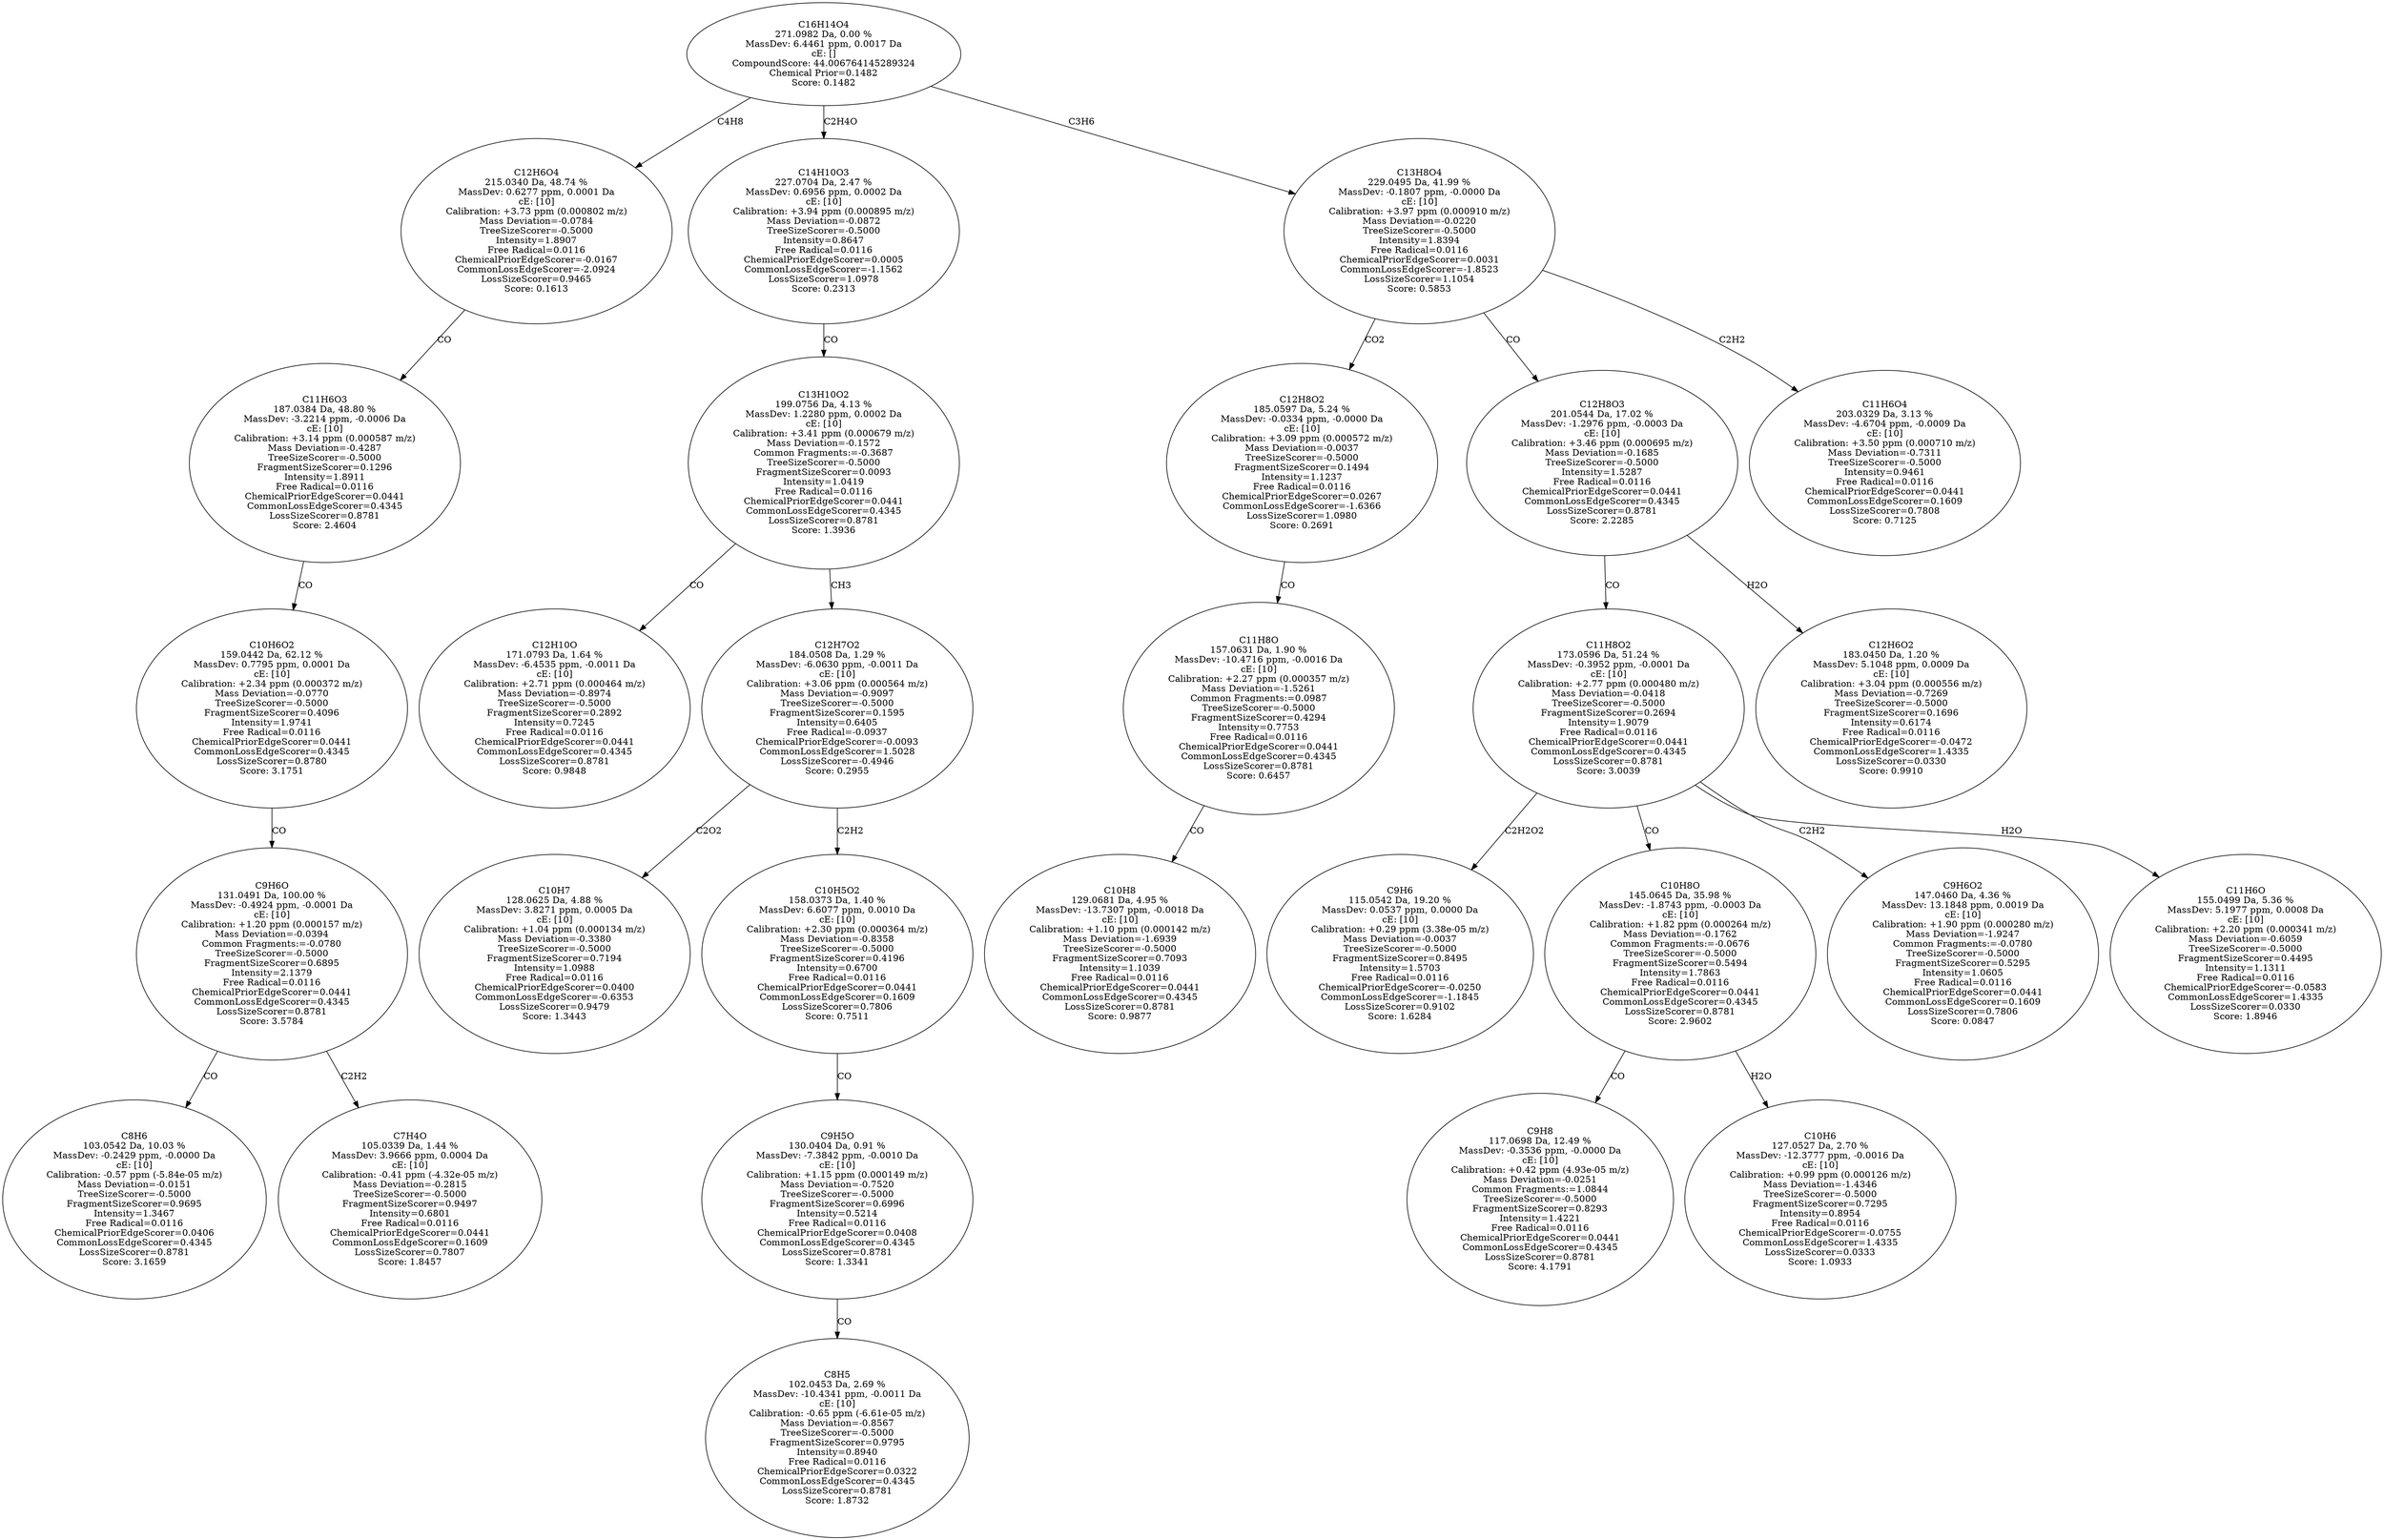 strict digraph {
v1 [label="C8H6\n103.0542 Da, 10.03 %\nMassDev: -0.2429 ppm, -0.0000 Da\ncE: [10]\nCalibration: -0.57 ppm (-5.84e-05 m/z)\nMass Deviation=-0.0151\nTreeSizeScorer=-0.5000\nFragmentSizeScorer=0.9695\nIntensity=1.3467\nFree Radical=0.0116\nChemicalPriorEdgeScorer=0.0406\nCommonLossEdgeScorer=0.4345\nLossSizeScorer=0.8781\nScore: 3.1659"];
v2 [label="C7H4O\n105.0339 Da, 1.44 %\nMassDev: 3.9666 ppm, 0.0004 Da\ncE: [10]\nCalibration: -0.41 ppm (-4.32e-05 m/z)\nMass Deviation=-0.2815\nTreeSizeScorer=-0.5000\nFragmentSizeScorer=0.9497\nIntensity=0.6801\nFree Radical=0.0116\nChemicalPriorEdgeScorer=0.0441\nCommonLossEdgeScorer=0.1609\nLossSizeScorer=0.7807\nScore: 1.8457"];
v3 [label="C9H6O\n131.0491 Da, 100.00 %\nMassDev: -0.4924 ppm, -0.0001 Da\ncE: [10]\nCalibration: +1.20 ppm (0.000157 m/z)\nMass Deviation=-0.0394\nCommon Fragments:=-0.0780\nTreeSizeScorer=-0.5000\nFragmentSizeScorer=0.6895\nIntensity=2.1379\nFree Radical=0.0116\nChemicalPriorEdgeScorer=0.0441\nCommonLossEdgeScorer=0.4345\nLossSizeScorer=0.8781\nScore: 3.5784"];
v4 [label="C10H6O2\n159.0442 Da, 62.12 %\nMassDev: 0.7795 ppm, 0.0001 Da\ncE: [10]\nCalibration: +2.34 ppm (0.000372 m/z)\nMass Deviation=-0.0770\nTreeSizeScorer=-0.5000\nFragmentSizeScorer=0.4096\nIntensity=1.9741\nFree Radical=0.0116\nChemicalPriorEdgeScorer=0.0441\nCommonLossEdgeScorer=0.4345\nLossSizeScorer=0.8780\nScore: 3.1751"];
v5 [label="C11H6O3\n187.0384 Da, 48.80 %\nMassDev: -3.2214 ppm, -0.0006 Da\ncE: [10]\nCalibration: +3.14 ppm (0.000587 m/z)\nMass Deviation=-0.4287\nTreeSizeScorer=-0.5000\nFragmentSizeScorer=0.1296\nIntensity=1.8911\nFree Radical=0.0116\nChemicalPriorEdgeScorer=0.0441\nCommonLossEdgeScorer=0.4345\nLossSizeScorer=0.8781\nScore: 2.4604"];
v6 [label="C12H6O4\n215.0340 Da, 48.74 %\nMassDev: 0.6277 ppm, 0.0001 Da\ncE: [10]\nCalibration: +3.73 ppm (0.000802 m/z)\nMass Deviation=-0.0784\nTreeSizeScorer=-0.5000\nIntensity=1.8907\nFree Radical=0.0116\nChemicalPriorEdgeScorer=-0.0167\nCommonLossEdgeScorer=-2.0924\nLossSizeScorer=0.9465\nScore: 0.1613"];
v7 [label="C12H10O\n171.0793 Da, 1.64 %\nMassDev: -6.4535 ppm, -0.0011 Da\ncE: [10]\nCalibration: +2.71 ppm (0.000464 m/z)\nMass Deviation=-0.8974\nTreeSizeScorer=-0.5000\nFragmentSizeScorer=0.2892\nIntensity=0.7245\nFree Radical=0.0116\nChemicalPriorEdgeScorer=0.0441\nCommonLossEdgeScorer=0.4345\nLossSizeScorer=0.8781\nScore: 0.9848"];
v8 [label="C10H7\n128.0625 Da, 4.88 %\nMassDev: 3.8271 ppm, 0.0005 Da\ncE: [10]\nCalibration: +1.04 ppm (0.000134 m/z)\nMass Deviation=-0.3380\nTreeSizeScorer=-0.5000\nFragmentSizeScorer=0.7194\nIntensity=1.0988\nFree Radical=0.0116\nChemicalPriorEdgeScorer=0.0400\nCommonLossEdgeScorer=-0.6353\nLossSizeScorer=0.9479\nScore: 1.3443"];
v9 [label="C8H5\n102.0453 Da, 2.69 %\nMassDev: -10.4341 ppm, -0.0011 Da\ncE: [10]\nCalibration: -0.65 ppm (-6.61e-05 m/z)\nMass Deviation=-0.8567\nTreeSizeScorer=-0.5000\nFragmentSizeScorer=0.9795\nIntensity=0.8940\nFree Radical=0.0116\nChemicalPriorEdgeScorer=0.0322\nCommonLossEdgeScorer=0.4345\nLossSizeScorer=0.8781\nScore: 1.8732"];
v10 [label="C9H5O\n130.0404 Da, 0.91 %\nMassDev: -7.3842 ppm, -0.0010 Da\ncE: [10]\nCalibration: +1.15 ppm (0.000149 m/z)\nMass Deviation=-0.7520\nTreeSizeScorer=-0.5000\nFragmentSizeScorer=0.6996\nIntensity=0.5214\nFree Radical=0.0116\nChemicalPriorEdgeScorer=0.0408\nCommonLossEdgeScorer=0.4345\nLossSizeScorer=0.8781\nScore: 1.3341"];
v11 [label="C10H5O2\n158.0373 Da, 1.40 %\nMassDev: 6.6077 ppm, 0.0010 Da\ncE: [10]\nCalibration: +2.30 ppm (0.000364 m/z)\nMass Deviation=-0.8358\nTreeSizeScorer=-0.5000\nFragmentSizeScorer=0.4196\nIntensity=0.6700\nFree Radical=0.0116\nChemicalPriorEdgeScorer=0.0441\nCommonLossEdgeScorer=0.1609\nLossSizeScorer=0.7806\nScore: 0.7511"];
v12 [label="C12H7O2\n184.0508 Da, 1.29 %\nMassDev: -6.0630 ppm, -0.0011 Da\ncE: [10]\nCalibration: +3.06 ppm (0.000564 m/z)\nMass Deviation=-0.9097\nTreeSizeScorer=-0.5000\nFragmentSizeScorer=0.1595\nIntensity=0.6405\nFree Radical=-0.0937\nChemicalPriorEdgeScorer=-0.0093\nCommonLossEdgeScorer=1.5028\nLossSizeScorer=-0.4946\nScore: 0.2955"];
v13 [label="C13H10O2\n199.0756 Da, 4.13 %\nMassDev: 1.2280 ppm, 0.0002 Da\ncE: [10]\nCalibration: +3.41 ppm (0.000679 m/z)\nMass Deviation=-0.1572\nCommon Fragments:=-0.3687\nTreeSizeScorer=-0.5000\nFragmentSizeScorer=0.0093\nIntensity=1.0419\nFree Radical=0.0116\nChemicalPriorEdgeScorer=0.0441\nCommonLossEdgeScorer=0.4345\nLossSizeScorer=0.8781\nScore: 1.3936"];
v14 [label="C14H10O3\n227.0704 Da, 2.47 %\nMassDev: 0.6956 ppm, 0.0002 Da\ncE: [10]\nCalibration: +3.94 ppm (0.000895 m/z)\nMass Deviation=-0.0872\nTreeSizeScorer=-0.5000\nIntensity=0.8647\nFree Radical=0.0116\nChemicalPriorEdgeScorer=0.0005\nCommonLossEdgeScorer=-1.1562\nLossSizeScorer=1.0978\nScore: 0.2313"];
v15 [label="C10H8\n129.0681 Da, 4.95 %\nMassDev: -13.7307 ppm, -0.0018 Da\ncE: [10]\nCalibration: +1.10 ppm (0.000142 m/z)\nMass Deviation=-1.6939\nTreeSizeScorer=-0.5000\nFragmentSizeScorer=0.7093\nIntensity=1.1039\nFree Radical=0.0116\nChemicalPriorEdgeScorer=0.0441\nCommonLossEdgeScorer=0.4345\nLossSizeScorer=0.8781\nScore: 0.9877"];
v16 [label="C11H8O\n157.0631 Da, 1.90 %\nMassDev: -10.4716 ppm, -0.0016 Da\ncE: [10]\nCalibration: +2.27 ppm (0.000357 m/z)\nMass Deviation=-1.5261\nCommon Fragments:=0.0987\nTreeSizeScorer=-0.5000\nFragmentSizeScorer=0.4294\nIntensity=0.7753\nFree Radical=0.0116\nChemicalPriorEdgeScorer=0.0441\nCommonLossEdgeScorer=0.4345\nLossSizeScorer=0.8781\nScore: 0.6457"];
v17 [label="C12H8O2\n185.0597 Da, 5.24 %\nMassDev: -0.0334 ppm, -0.0000 Da\ncE: [10]\nCalibration: +3.09 ppm (0.000572 m/z)\nMass Deviation=-0.0037\nTreeSizeScorer=-0.5000\nFragmentSizeScorer=0.1494\nIntensity=1.1237\nFree Radical=0.0116\nChemicalPriorEdgeScorer=0.0267\nCommonLossEdgeScorer=-1.6366\nLossSizeScorer=1.0980\nScore: 0.2691"];
v18 [label="C9H6\n115.0542 Da, 19.20 %\nMassDev: 0.0537 ppm, 0.0000 Da\ncE: [10]\nCalibration: +0.29 ppm (3.38e-05 m/z)\nMass Deviation=-0.0037\nTreeSizeScorer=-0.5000\nFragmentSizeScorer=0.8495\nIntensity=1.5703\nFree Radical=0.0116\nChemicalPriorEdgeScorer=-0.0250\nCommonLossEdgeScorer=-1.1845\nLossSizeScorer=0.9102\nScore: 1.6284"];
v19 [label="C9H8\n117.0698 Da, 12.49 %\nMassDev: -0.3536 ppm, -0.0000 Da\ncE: [10]\nCalibration: +0.42 ppm (4.93e-05 m/z)\nMass Deviation=-0.0251\nCommon Fragments:=1.0844\nTreeSizeScorer=-0.5000\nFragmentSizeScorer=0.8293\nIntensity=1.4221\nFree Radical=0.0116\nChemicalPriorEdgeScorer=0.0441\nCommonLossEdgeScorer=0.4345\nLossSizeScorer=0.8781\nScore: 4.1791"];
v20 [label="C10H6\n127.0527 Da, 2.70 %\nMassDev: -12.3777 ppm, -0.0016 Da\ncE: [10]\nCalibration: +0.99 ppm (0.000126 m/z)\nMass Deviation=-1.4346\nTreeSizeScorer=-0.5000\nFragmentSizeScorer=0.7295\nIntensity=0.8954\nFree Radical=0.0116\nChemicalPriorEdgeScorer=-0.0755\nCommonLossEdgeScorer=1.4335\nLossSizeScorer=0.0333\nScore: 1.0933"];
v21 [label="C10H8O\n145.0645 Da, 35.98 %\nMassDev: -1.8743 ppm, -0.0003 Da\ncE: [10]\nCalibration: +1.82 ppm (0.000264 m/z)\nMass Deviation=-0.1762\nCommon Fragments:=-0.0676\nTreeSizeScorer=-0.5000\nFragmentSizeScorer=0.5494\nIntensity=1.7863\nFree Radical=0.0116\nChemicalPriorEdgeScorer=0.0441\nCommonLossEdgeScorer=0.4345\nLossSizeScorer=0.8781\nScore: 2.9602"];
v22 [label="C9H6O2\n147.0460 Da, 4.36 %\nMassDev: 13.1848 ppm, 0.0019 Da\ncE: [10]\nCalibration: +1.90 ppm (0.000280 m/z)\nMass Deviation=-1.9247\nCommon Fragments:=-0.0780\nTreeSizeScorer=-0.5000\nFragmentSizeScorer=0.5295\nIntensity=1.0605\nFree Radical=0.0116\nChemicalPriorEdgeScorer=0.0441\nCommonLossEdgeScorer=0.1609\nLossSizeScorer=0.7806\nScore: 0.0847"];
v23 [label="C11H6O\n155.0499 Da, 5.36 %\nMassDev: 5.1977 ppm, 0.0008 Da\ncE: [10]\nCalibration: +2.20 ppm (0.000341 m/z)\nMass Deviation=-0.6059\nTreeSizeScorer=-0.5000\nFragmentSizeScorer=0.4495\nIntensity=1.1311\nFree Radical=0.0116\nChemicalPriorEdgeScorer=-0.0583\nCommonLossEdgeScorer=1.4335\nLossSizeScorer=0.0330\nScore: 1.8946"];
v24 [label="C11H8O2\n173.0596 Da, 51.24 %\nMassDev: -0.3952 ppm, -0.0001 Da\ncE: [10]\nCalibration: +2.77 ppm (0.000480 m/z)\nMass Deviation=-0.0418\nTreeSizeScorer=-0.5000\nFragmentSizeScorer=0.2694\nIntensity=1.9079\nFree Radical=0.0116\nChemicalPriorEdgeScorer=0.0441\nCommonLossEdgeScorer=0.4345\nLossSizeScorer=0.8781\nScore: 3.0039"];
v25 [label="C12H6O2\n183.0450 Da, 1.20 %\nMassDev: 5.1048 ppm, 0.0009 Da\ncE: [10]\nCalibration: +3.04 ppm (0.000556 m/z)\nMass Deviation=-0.7269\nTreeSizeScorer=-0.5000\nFragmentSizeScorer=0.1696\nIntensity=0.6174\nFree Radical=0.0116\nChemicalPriorEdgeScorer=-0.0472\nCommonLossEdgeScorer=1.4335\nLossSizeScorer=0.0330\nScore: 0.9910"];
v26 [label="C12H8O3\n201.0544 Da, 17.02 %\nMassDev: -1.2976 ppm, -0.0003 Da\ncE: [10]\nCalibration: +3.46 ppm (0.000695 m/z)\nMass Deviation=-0.1685\nTreeSizeScorer=-0.5000\nIntensity=1.5287\nFree Radical=0.0116\nChemicalPriorEdgeScorer=0.0441\nCommonLossEdgeScorer=0.4345\nLossSizeScorer=0.8781\nScore: 2.2285"];
v27 [label="C11H6O4\n203.0329 Da, 3.13 %\nMassDev: -4.6704 ppm, -0.0009 Da\ncE: [10]\nCalibration: +3.50 ppm (0.000710 m/z)\nMass Deviation=-0.7311\nTreeSizeScorer=-0.5000\nIntensity=0.9461\nFree Radical=0.0116\nChemicalPriorEdgeScorer=0.0441\nCommonLossEdgeScorer=0.1609\nLossSizeScorer=0.7808\nScore: 0.7125"];
v28 [label="C13H8O4\n229.0495 Da, 41.99 %\nMassDev: -0.1807 ppm, -0.0000 Da\ncE: [10]\nCalibration: +3.97 ppm (0.000910 m/z)\nMass Deviation=-0.0220\nTreeSizeScorer=-0.5000\nIntensity=1.8394\nFree Radical=0.0116\nChemicalPriorEdgeScorer=0.0031\nCommonLossEdgeScorer=-1.8523\nLossSizeScorer=1.1054\nScore: 0.5853"];
v29 [label="C16H14O4\n271.0982 Da, 0.00 %\nMassDev: 6.4461 ppm, 0.0017 Da\ncE: []\nCompoundScore: 44.006764145289324\nChemical Prior=0.1482\nScore: 0.1482"];
v3 -> v1 [label="CO"];
v3 -> v2 [label="C2H2"];
v4 -> v3 [label="CO"];
v5 -> v4 [label="CO"];
v6 -> v5 [label="CO"];
v29 -> v6 [label="C4H8"];
v13 -> v7 [label="CO"];
v12 -> v8 [label="C2O2"];
v10 -> v9 [label="CO"];
v11 -> v10 [label="CO"];
v12 -> v11 [label="C2H2"];
v13 -> v12 [label="CH3"];
v14 -> v13 [label="CO"];
v29 -> v14 [label="C2H4O"];
v16 -> v15 [label="CO"];
v17 -> v16 [label="CO"];
v28 -> v17 [label="CO2"];
v24 -> v18 [label="C2H2O2"];
v21 -> v19 [label="CO"];
v21 -> v20 [label="H2O"];
v24 -> v21 [label="CO"];
v24 -> v22 [label="C2H2"];
v24 -> v23 [label="H2O"];
v26 -> v24 [label="CO"];
v26 -> v25 [label="H2O"];
v28 -> v26 [label="CO"];
v28 -> v27 [label="C2H2"];
v29 -> v28 [label="C3H6"];
}